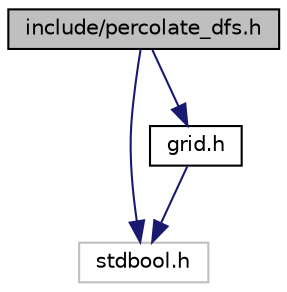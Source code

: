 digraph "include/percolate_dfs.h"
{
  edge [fontname="Helvetica",fontsize="10",labelfontname="Helvetica",labelfontsize="10"];
  node [fontname="Helvetica",fontsize="10",shape=record];
  Node1 [label="include/percolate_dfs.h",height=0.2,width=0.4,color="black", fillcolor="grey75", style="filled" fontcolor="black"];
  Node1 -> Node2 [color="midnightblue",fontsize="10",style="solid"];
  Node2 [label="stdbool.h",height=0.2,width=0.4,color="grey75", fillcolor="white", style="filled"];
  Node1 -> Node3 [color="midnightblue",fontsize="10",style="solid"];
  Node3 [label="grid.h",height=0.2,width=0.4,color="black", fillcolor="white", style="filled",URL="$grid_8h.html",tooltip="Simple definition of Cell and Grid. "];
  Node3 -> Node2 [color="midnightblue",fontsize="10",style="solid"];
}
